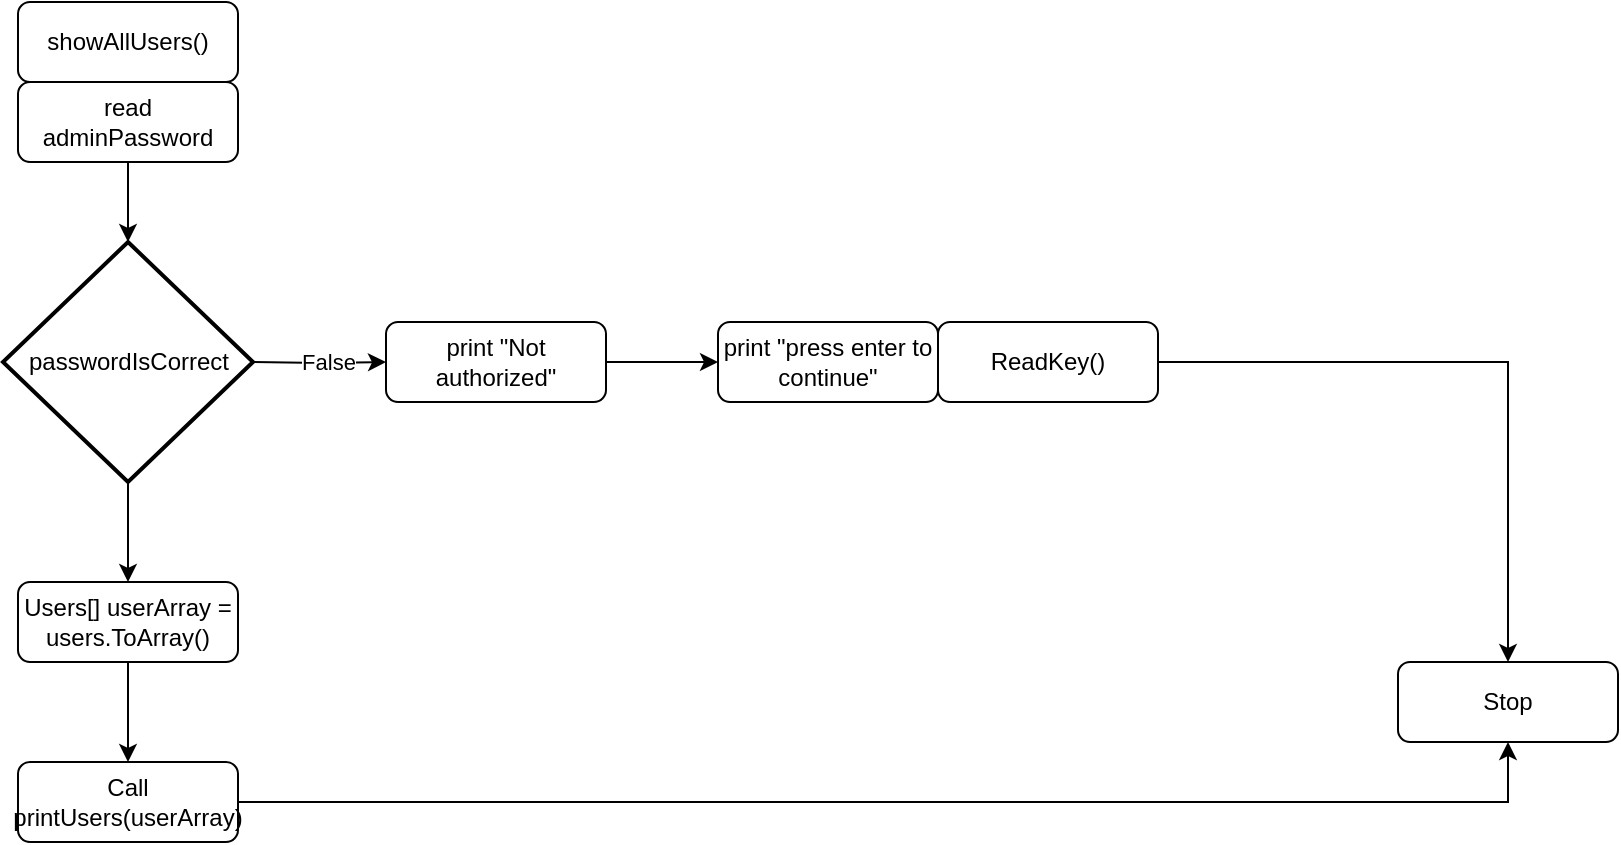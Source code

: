 <mxfile version="25.0.1">
  <diagram id="C5RBs43oDa-KdzZeNtuy" name="Page-1">
    <mxGraphModel dx="1098" dy="988" grid="1" gridSize="10" guides="1" tooltips="1" connect="1" arrows="1" fold="1" page="1" pageScale="1" pageWidth="827" pageHeight="1169" math="0" shadow="0">
      <root>
        <mxCell id="WIyWlLk6GJQsqaUBKTNV-0" />
        <mxCell id="WIyWlLk6GJQsqaUBKTNV-1" parent="WIyWlLk6GJQsqaUBKTNV-0" />
        <mxCell id="K_TS8spDXxeCLEvKYJLt-0" value="showAllUsers()" style="rounded=1;whiteSpace=wrap;html=1;" vertex="1" parent="WIyWlLk6GJQsqaUBKTNV-1">
          <mxGeometry x="120" y="80" width="110" height="40" as="geometry" />
        </mxCell>
        <mxCell id="K_TS8spDXxeCLEvKYJLt-1" value="read adminPassword" style="rounded=1;whiteSpace=wrap;html=1;" vertex="1" parent="WIyWlLk6GJQsqaUBKTNV-1">
          <mxGeometry x="120" y="120" width="110" height="40" as="geometry" />
        </mxCell>
        <mxCell id="K_TS8spDXxeCLEvKYJLt-2" style="edgeStyle=orthogonalEdgeStyle;rounded=0;orthogonalLoop=1;jettySize=auto;html=1;" edge="1" parent="WIyWlLk6GJQsqaUBKTNV-1" target="K_TS8spDXxeCLEvKYJLt-5">
          <mxGeometry relative="1" as="geometry">
            <mxPoint x="238" y="260" as="sourcePoint" />
          </mxGeometry>
        </mxCell>
        <mxCell id="K_TS8spDXxeCLEvKYJLt-3" value="False" style="edgeLabel;html=1;align=center;verticalAlign=middle;resizable=0;points=[];" vertex="1" connectable="0" parent="K_TS8spDXxeCLEvKYJLt-2">
          <mxGeometry x="0.119" relative="1" as="geometry">
            <mxPoint as="offset" />
          </mxGeometry>
        </mxCell>
        <mxCell id="K_TS8spDXxeCLEvKYJLt-4" style="edgeStyle=orthogonalEdgeStyle;rounded=0;orthogonalLoop=1;jettySize=auto;html=1;entryX=0.5;entryY=0;entryDx=0;entryDy=0;entryPerimeter=0;" edge="1" parent="WIyWlLk6GJQsqaUBKTNV-1" source="K_TS8spDXxeCLEvKYJLt-1">
          <mxGeometry relative="1" as="geometry">
            <mxPoint x="175" y="200" as="targetPoint" />
          </mxGeometry>
        </mxCell>
        <mxCell id="K_TS8spDXxeCLEvKYJLt-10" style="edgeStyle=orthogonalEdgeStyle;rounded=0;orthogonalLoop=1;jettySize=auto;html=1;" edge="1" parent="WIyWlLk6GJQsqaUBKTNV-1" source="K_TS8spDXxeCLEvKYJLt-5" target="K_TS8spDXxeCLEvKYJLt-7">
          <mxGeometry relative="1" as="geometry" />
        </mxCell>
        <mxCell id="K_TS8spDXxeCLEvKYJLt-5" value="print &quot;Not authorized&quot;" style="rounded=1;whiteSpace=wrap;html=1;" vertex="1" parent="WIyWlLk6GJQsqaUBKTNV-1">
          <mxGeometry x="304" y="240" width="110" height="40" as="geometry" />
        </mxCell>
        <mxCell id="K_TS8spDXxeCLEvKYJLt-13" style="edgeStyle=orthogonalEdgeStyle;rounded=0;orthogonalLoop=1;jettySize=auto;html=1;entryX=0.5;entryY=0;entryDx=0;entryDy=0;" edge="1" parent="WIyWlLk6GJQsqaUBKTNV-1" source="K_TS8spDXxeCLEvKYJLt-6" target="K_TS8spDXxeCLEvKYJLt-12">
          <mxGeometry relative="1" as="geometry" />
        </mxCell>
        <mxCell id="K_TS8spDXxeCLEvKYJLt-6" value="passwordIsCorrect" style="strokeWidth=2;html=1;shape=mxgraph.flowchart.decision;whiteSpace=wrap;" vertex="1" parent="WIyWlLk6GJQsqaUBKTNV-1">
          <mxGeometry x="112.5" y="200" width="125" height="120" as="geometry" />
        </mxCell>
        <mxCell id="K_TS8spDXxeCLEvKYJLt-7" value="print &quot;press enter to continue&quot;" style="rounded=1;whiteSpace=wrap;html=1;" vertex="1" parent="WIyWlLk6GJQsqaUBKTNV-1">
          <mxGeometry x="470" y="240" width="110" height="40" as="geometry" />
        </mxCell>
        <mxCell id="K_TS8spDXxeCLEvKYJLt-8" value="Stop" style="rounded=1;whiteSpace=wrap;html=1;" vertex="1" parent="WIyWlLk6GJQsqaUBKTNV-1">
          <mxGeometry x="810" y="410" width="110" height="40" as="geometry" />
        </mxCell>
        <mxCell id="K_TS8spDXxeCLEvKYJLt-11" style="edgeStyle=orthogonalEdgeStyle;rounded=0;orthogonalLoop=1;jettySize=auto;html=1;entryX=0.5;entryY=0;entryDx=0;entryDy=0;" edge="1" parent="WIyWlLk6GJQsqaUBKTNV-1" source="K_TS8spDXxeCLEvKYJLt-9" target="K_TS8spDXxeCLEvKYJLt-8">
          <mxGeometry relative="1" as="geometry" />
        </mxCell>
        <mxCell id="K_TS8spDXxeCLEvKYJLt-9" value="ReadKey()" style="rounded=1;whiteSpace=wrap;html=1;" vertex="1" parent="WIyWlLk6GJQsqaUBKTNV-1">
          <mxGeometry x="580" y="240" width="110" height="40" as="geometry" />
        </mxCell>
        <mxCell id="K_TS8spDXxeCLEvKYJLt-15" style="edgeStyle=orthogonalEdgeStyle;rounded=0;orthogonalLoop=1;jettySize=auto;html=1;entryX=0.5;entryY=0;entryDx=0;entryDy=0;" edge="1" parent="WIyWlLk6GJQsqaUBKTNV-1" source="K_TS8spDXxeCLEvKYJLt-12" target="K_TS8spDXxeCLEvKYJLt-14">
          <mxGeometry relative="1" as="geometry" />
        </mxCell>
        <mxCell id="K_TS8spDXxeCLEvKYJLt-12" value="Users[] userArray = users.ToArray()" style="rounded=1;whiteSpace=wrap;html=1;" vertex="1" parent="WIyWlLk6GJQsqaUBKTNV-1">
          <mxGeometry x="120" y="370" width="110" height="40" as="geometry" />
        </mxCell>
        <mxCell id="K_TS8spDXxeCLEvKYJLt-16" style="edgeStyle=orthogonalEdgeStyle;rounded=0;orthogonalLoop=1;jettySize=auto;html=1;entryX=0.5;entryY=1;entryDx=0;entryDy=0;" edge="1" parent="WIyWlLk6GJQsqaUBKTNV-1" source="K_TS8spDXxeCLEvKYJLt-14" target="K_TS8spDXxeCLEvKYJLt-8">
          <mxGeometry relative="1" as="geometry" />
        </mxCell>
        <mxCell id="K_TS8spDXxeCLEvKYJLt-14" value="Call printUsers(userArray)" style="rounded=1;whiteSpace=wrap;html=1;" vertex="1" parent="WIyWlLk6GJQsqaUBKTNV-1">
          <mxGeometry x="120" y="460" width="110" height="40" as="geometry" />
        </mxCell>
      </root>
    </mxGraphModel>
  </diagram>
</mxfile>
